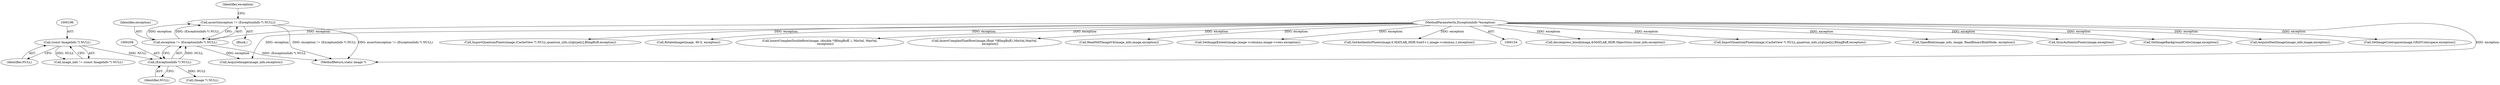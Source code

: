 digraph "0_ImageMagick_f7206618d27c2e69d977abf40e3035a33e5f6be0@API" {
"1000204" [label="(Call,assert(exception != (ExceptionInfo *) NULL))"];
"1000205" [label="(Call,exception != (ExceptionInfo *) NULL)"];
"1000156" [label="(MethodParameterIn,ExceptionInfo *exception)"];
"1000207" [label="(Call,(ExceptionInfo *) NULL)"];
"1000195" [label="(Call,(const ImageInfo *) NULL)"];
"1000567" [label="(Call,decompress_block(image,&MATLAB_HDR.ObjectSize,clone_info,exception))"];
"1000209" [label="(Identifier,NULL)"];
"1000193" [label="(Call,image_info != (const ImageInfo *) NULL)"];
"1000224" [label="(Call,AcquireImage(image_info,exception))"];
"1001727" [label="(Call,ImportQuantumPixels(image,(CacheView *) NULL,quantum_info,z2qtype[z],BImgBuff,exception))"];
"1000234" [label="(Call,OpenBlob(image_info, image, ReadBinaryBlobMode, exception))"];
"1001768" [label="(Call,SyncAuthenticPixels(image,exception))"];
"1000206" [label="(Identifier,exception)"];
"1001431" [label="(Call,SetImageBackgroundColor(image,exception))"];
"1002054" [label="(Call,AcquireNextImage(image_info,image,exception))"];
"1000197" [label="(Identifier,NULL)"];
"1000204" [label="(Call,assert(exception != (ExceptionInfo *) NULL))"];
"1001358" [label="(Call,SetImageColorspace(image,GRAYColorspace,exception))"];
"1001691" [label="(Call,ImportQuantumPixels(image,(CacheView *) NULL,quantum_info,z2qtype[z],BImgBuff,exception))"];
"1002325" [label="(MethodReturn,static Image *)"];
"1001963" [label="(Call,RotateImage(image, 90.0, exception))"];
"1001876" [label="(Call,InsertComplexDoubleRow(image, (double *)BImgBuff, i, MinVal, MaxVal,\n            exception))"];
"1001915" [label="(Call,InsertComplexFloatRow(image,(float *)BImgBuff,i,MinVal,MaxVal,\n            exception))"];
"1000289" [label="(Call,ReadMATImageV4(image_info,image,exception))"];
"1000195" [label="(Call,(const ImageInfo *) NULL)"];
"1001388" [label="(Call,SetImageExtent(image,image->columns,image->rows,exception))"];
"1001596" [label="(Call,GetAuthenticPixels(image,0,MATLAB_HDR.SizeY-i-1,image->columns,1,exception))"];
"1000157" [label="(Block,)"];
"1000229" [label="(Call,(Image *) NULL)"];
"1000213" [label="(Identifier,exception)"];
"1000156" [label="(MethodParameterIn,ExceptionInfo *exception)"];
"1000207" [label="(Call,(ExceptionInfo *) NULL)"];
"1000205" [label="(Call,exception != (ExceptionInfo *) NULL)"];
"1000204" -> "1000157"  [label="AST: "];
"1000204" -> "1000205"  [label="CFG: "];
"1000205" -> "1000204"  [label="AST: "];
"1000213" -> "1000204"  [label="CFG: "];
"1000204" -> "1002325"  [label="DDG: exception != (ExceptionInfo *) NULL"];
"1000204" -> "1002325"  [label="DDG: assert(exception != (ExceptionInfo *) NULL)"];
"1000205" -> "1000204"  [label="DDG: exception"];
"1000205" -> "1000204"  [label="DDG: (ExceptionInfo *) NULL"];
"1000205" -> "1000207"  [label="CFG: "];
"1000206" -> "1000205"  [label="AST: "];
"1000207" -> "1000205"  [label="AST: "];
"1000205" -> "1002325"  [label="DDG: (ExceptionInfo *) NULL"];
"1000156" -> "1000205"  [label="DDG: exception"];
"1000207" -> "1000205"  [label="DDG: NULL"];
"1000205" -> "1000224"  [label="DDG: exception"];
"1000156" -> "1000154"  [label="AST: "];
"1000156" -> "1002325"  [label="DDG: exception"];
"1000156" -> "1000224"  [label="DDG: exception"];
"1000156" -> "1000234"  [label="DDG: exception"];
"1000156" -> "1000289"  [label="DDG: exception"];
"1000156" -> "1000567"  [label="DDG: exception"];
"1000156" -> "1001358"  [label="DDG: exception"];
"1000156" -> "1001388"  [label="DDG: exception"];
"1000156" -> "1001431"  [label="DDG: exception"];
"1000156" -> "1001596"  [label="DDG: exception"];
"1000156" -> "1001691"  [label="DDG: exception"];
"1000156" -> "1001727"  [label="DDG: exception"];
"1000156" -> "1001768"  [label="DDG: exception"];
"1000156" -> "1001876"  [label="DDG: exception"];
"1000156" -> "1001915"  [label="DDG: exception"];
"1000156" -> "1001963"  [label="DDG: exception"];
"1000156" -> "1002054"  [label="DDG: exception"];
"1000207" -> "1000209"  [label="CFG: "];
"1000208" -> "1000207"  [label="AST: "];
"1000209" -> "1000207"  [label="AST: "];
"1000195" -> "1000207"  [label="DDG: NULL"];
"1000207" -> "1000229"  [label="DDG: NULL"];
"1000195" -> "1000193"  [label="AST: "];
"1000195" -> "1000197"  [label="CFG: "];
"1000196" -> "1000195"  [label="AST: "];
"1000197" -> "1000195"  [label="AST: "];
"1000193" -> "1000195"  [label="CFG: "];
"1000195" -> "1000193"  [label="DDG: NULL"];
}
